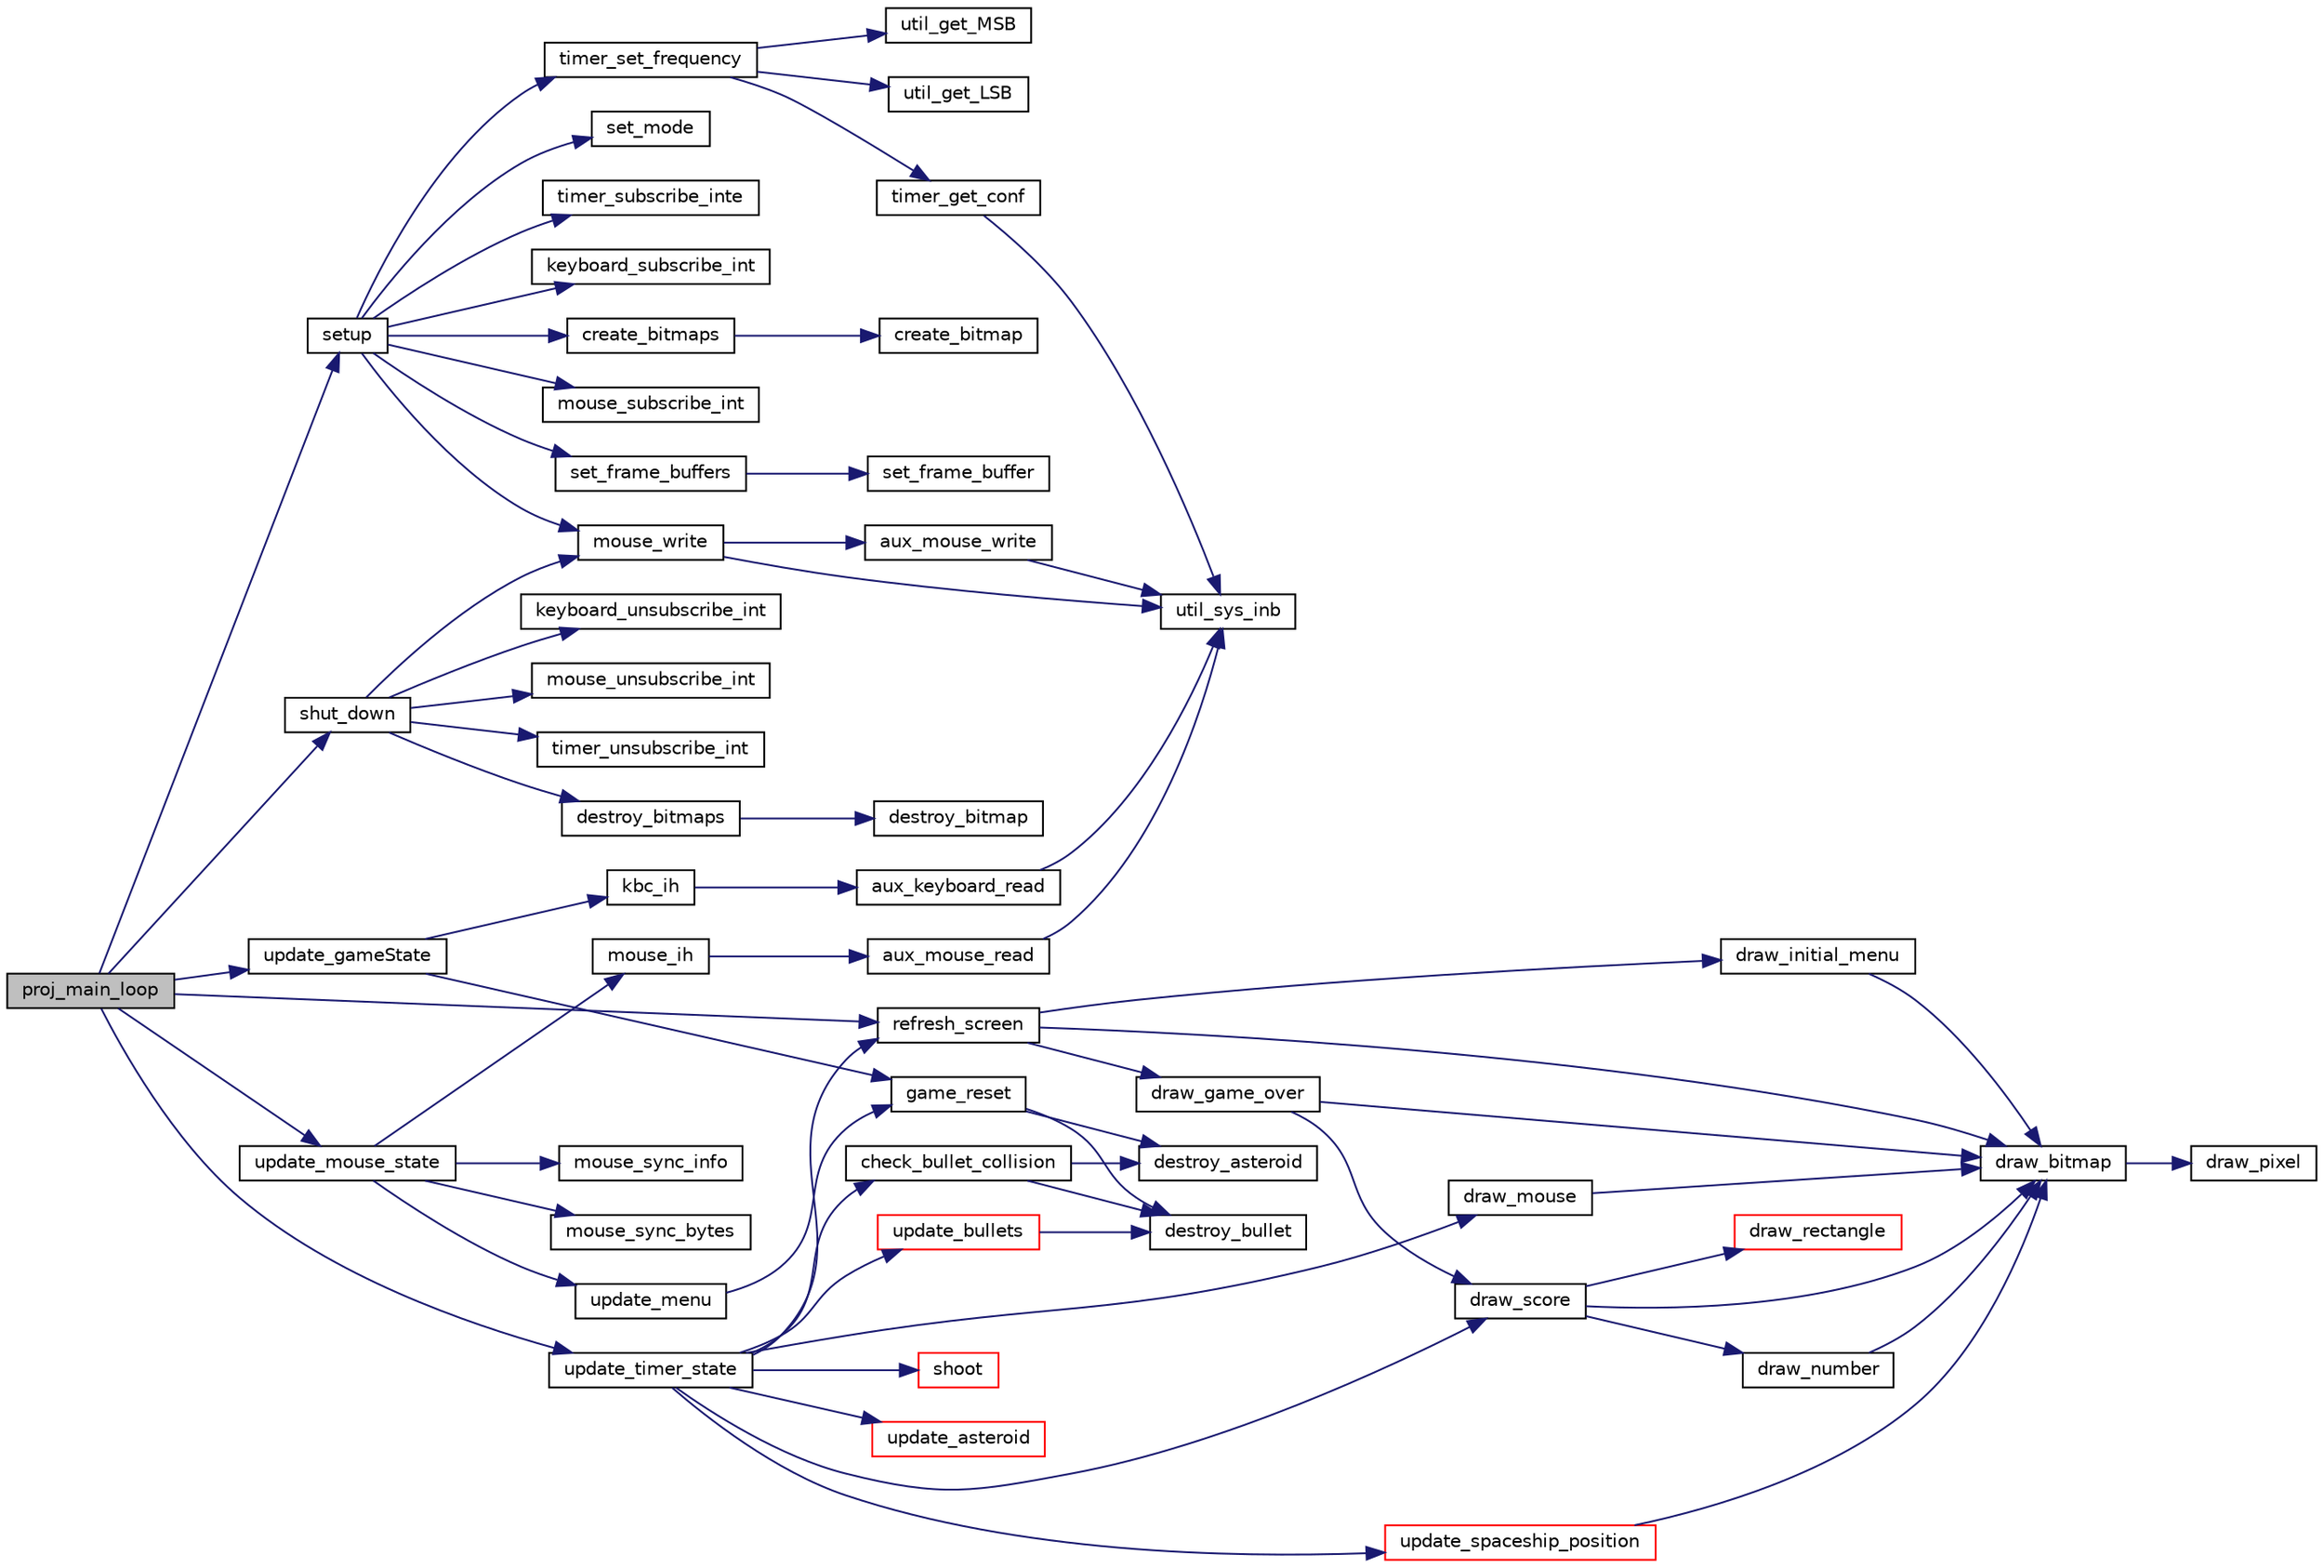 digraph "proj_main_loop"
{
 // LATEX_PDF_SIZE
  edge [fontname="Helvetica",fontsize="10",labelfontname="Helvetica",labelfontsize="10"];
  node [fontname="Helvetica",fontsize="10",shape=record];
  rankdir="LR";
  Node1 [label="proj_main_loop",height=0.2,width=0.4,color="black", fillcolor="grey75", style="filled", fontcolor="black",tooltip=" "];
  Node1 -> Node2 [color="midnightblue",fontsize="10",style="solid",fontname="Helvetica"];
  Node2 [label="refresh_screen",height=0.2,width=0.4,color="black", fillcolor="white", style="filled",URL="$video_8c.html#a09274e99ae82fefc69ea9388bc245b8d",tooltip="Draws a new frame, depending on the current state of the menu."];
  Node2 -> Node3 [color="midnightblue",fontsize="10",style="solid",fontname="Helvetica"];
  Node3 [label="draw_bitmap",height=0.2,width=0.4,color="black", fillcolor="white", style="filled",URL="$video_8c.html#a3597226a5796abf71ed931b4bf88bcc9",tooltip="Draws a sprite in the specified coordinates."];
  Node3 -> Node4 [color="midnightblue",fontsize="10",style="solid",fontname="Helvetica"];
  Node4 [label="draw_pixel",height=0.2,width=0.4,color="black", fillcolor="white", style="filled",URL="$video_8c.html#aa75d96618132cccec2c977ae043d31fe",tooltip="Draws a pixel in the specified coordinates with the specified color."];
  Node2 -> Node5 [color="midnightblue",fontsize="10",style="solid",fontname="Helvetica"];
  Node5 [label="draw_game_over",height=0.2,width=0.4,color="black", fillcolor="white", style="filled",URL="$video_8c.html#aa37e76033505d7f48a87284bd85c48a2",tooltip="Draws the finish menu."];
  Node5 -> Node3 [color="midnightblue",fontsize="10",style="solid",fontname="Helvetica"];
  Node5 -> Node6 [color="midnightblue",fontsize="10",style="solid",fontname="Helvetica"];
  Node6 [label="draw_score",height=0.2,width=0.4,color="black", fillcolor="white", style="filled",URL="$video_8c.html#ad4db50e84100b110372c12cfdb41a3f3",tooltip="Draws the score field in the specified coordinates."];
  Node6 -> Node3 [color="midnightblue",fontsize="10",style="solid",fontname="Helvetica"];
  Node6 -> Node7 [color="midnightblue",fontsize="10",style="solid",fontname="Helvetica"];
  Node7 [label="draw_number",height=0.2,width=0.4,color="black", fillcolor="white", style="filled",URL="$video_8c.html#aea59e5669edc12d0b9ac1dc5a83a9969",tooltip="Draws the number in the specified coordinates."];
  Node7 -> Node3 [color="midnightblue",fontsize="10",style="solid",fontname="Helvetica"];
  Node6 -> Node8 [color="midnightblue",fontsize="10",style="solid",fontname="Helvetica"];
  Node8 [label="draw_rectangle",height=0.2,width=0.4,color="red", fillcolor="white", style="filled",URL="$video_8c.html#a31178cc71e7af0d6045707842517b225",tooltip="Draws a rectangle in the specified coordinates with the specified width, height and color."];
  Node2 -> Node10 [color="midnightblue",fontsize="10",style="solid",fontname="Helvetica"];
  Node10 [label="draw_initial_menu",height=0.2,width=0.4,color="black", fillcolor="white", style="filled",URL="$video_8c.html#a2e293823f22abda1c98f45d8035282d8",tooltip="Draws the initial menu."];
  Node10 -> Node3 [color="midnightblue",fontsize="10",style="solid",fontname="Helvetica"];
  Node1 -> Node11 [color="midnightblue",fontsize="10",style="solid",fontname="Helvetica"];
  Node11 [label="setup",height=0.2,width=0.4,color="black", fillcolor="white", style="filled",URL="$main_8c.html#a099d48038e444c2f3e69904477527798",tooltip=" "];
  Node11 -> Node12 [color="midnightblue",fontsize="10",style="solid",fontname="Helvetica"];
  Node12 [label="create_bitmaps",height=0.2,width=0.4,color="black", fillcolor="white", style="filled",URL="$game_8c.html#addc8a9450a2f61f0c8bc0f4f819b1f52",tooltip="Predefine the sprites used in the game."];
  Node12 -> Node13 [color="midnightblue",fontsize="10",style="solid",fontname="Helvetica"];
  Node13 [label="create_bitmap",height=0.2,width=0.4,color="black", fillcolor="white", style="filled",URL="$bitmap_8c.html#a92a7f9548f96fb0f9191788f1cec9307",tooltip="Creates a bitmap."];
  Node11 -> Node14 [color="midnightblue",fontsize="10",style="solid",fontname="Helvetica"];
  Node14 [label="keyboard_subscribe_int",height=0.2,width=0.4,color="black", fillcolor="white", style="filled",URL="$keyboard_8c.html#aa23b07fa2192ce772fe143de1bc99695",tooltip="Subscribes and enables Keyboard interrupts."];
  Node11 -> Node15 [color="midnightblue",fontsize="10",style="solid",fontname="Helvetica"];
  Node15 [label="mouse_subscribe_int",height=0.2,width=0.4,color="black", fillcolor="white", style="filled",URL="$mouse_8c.html#a08895a8a691590216c1e72bbf1b2d333",tooltip="Subscribes and enables mouse interrupts."];
  Node11 -> Node16 [color="midnightblue",fontsize="10",style="solid",fontname="Helvetica"];
  Node16 [label="mouse_write",height=0.2,width=0.4,color="black", fillcolor="white", style="filled",URL="$mouse_8c.html#a1703c3c5b61eef30d724b15cafd1d75e",tooltip="Writes a command to the mouse."];
  Node16 -> Node17 [color="midnightblue",fontsize="10",style="solid",fontname="Helvetica"];
  Node17 [label="aux_mouse_write",height=0.2,width=0.4,color="black", fillcolor="white", style="filled",URL="$mouse_8c.html#a2de06722549d4a1fbb3ed1f3746d0ef8",tooltip="Writes a command byte to a specified port related to mouse input."];
  Node17 -> Node18 [color="midnightblue",fontsize="10",style="solid",fontname="Helvetica"];
  Node18 [label="util_sys_inb",height=0.2,width=0.4,color="black", fillcolor="white", style="filled",URL="$utils_8c.html#a79a031a8611f5b2d6afa4158e92b0fb4",tooltip=" "];
  Node16 -> Node18 [color="midnightblue",fontsize="10",style="solid",fontname="Helvetica"];
  Node11 -> Node19 [color="midnightblue",fontsize="10",style="solid",fontname="Helvetica"];
  Node19 [label="set_frame_buffers",height=0.2,width=0.4,color="black", fillcolor="white", style="filled",URL="$video_8c.html#a3ad9f04212e7602618a0dd7ad4afbd4e",tooltip="Prepares the frame buffers, using a single buffer or a double buffer."];
  Node19 -> Node20 [color="midnightblue",fontsize="10",style="solid",fontname="Helvetica"];
  Node20 [label="set_frame_buffer",height=0.2,width=0.4,color="black", fillcolor="white", style="filled",URL="$video_8c.html#a55bb0148c696baca125c2c03bd585ae5",tooltip="Sets the frame buffer to the one specified in the argument."];
  Node11 -> Node21 [color="midnightblue",fontsize="10",style="solid",fontname="Helvetica"];
  Node21 [label="set_mode",height=0.2,width=0.4,color="black", fillcolor="white", style="filled",URL="$video_8c.html#ada3e20ea63a4f7e572c329f56f8dda44",tooltip="Sets the graphic mode to the one specified in the argument."];
  Node11 -> Node22 [color="midnightblue",fontsize="10",style="solid",fontname="Helvetica"];
  Node22 [label="timer_set_frequency",height=0.2,width=0.4,color="black", fillcolor="white", style="filled",URL="$timer_8c.html#af2c04fa8e97ffa748fd3f612886a92a7",tooltip="Sets the frequency of the timer."];
  Node22 -> Node23 [color="midnightblue",fontsize="10",style="solid",fontname="Helvetica"];
  Node23 [label="timer_get_conf",height=0.2,width=0.4,color="black", fillcolor="white", style="filled",URL="$timer_8c.html#a703c60b40c8c49607d6ecb6fef82d27a",tooltip="Gets the configuration of the timer."];
  Node23 -> Node18 [color="midnightblue",fontsize="10",style="solid",fontname="Helvetica"];
  Node22 -> Node24 [color="midnightblue",fontsize="10",style="solid",fontname="Helvetica"];
  Node24 [label="util_get_LSB",height=0.2,width=0.4,color="black", fillcolor="white", style="filled",URL="$utils_8c.html#a81621440b3d65680979425e39aa8c789",tooltip=" "];
  Node22 -> Node25 [color="midnightblue",fontsize="10",style="solid",fontname="Helvetica"];
  Node25 [label="util_get_MSB",height=0.2,width=0.4,color="black", fillcolor="white", style="filled",URL="$utils_8c.html#a6a880076cd2ec468834438b6e0c58836",tooltip=" "];
  Node11 -> Node26 [color="midnightblue",fontsize="10",style="solid",fontname="Helvetica"];
  Node26 [label="timer_subscribe_inte",height=0.2,width=0.4,color="black", fillcolor="white", style="filled",URL="$timer_8c.html#ad5933b04569bc9d2833f4706e3fea541",tooltip="Subscribes the timer interrupts, using sys_irqsetpolicy."];
  Node1 -> Node27 [color="midnightblue",fontsize="10",style="solid",fontname="Helvetica"];
  Node27 [label="shut_down",height=0.2,width=0.4,color="black", fillcolor="white", style="filled",URL="$main_8c.html#aaf4aa1a3f576a119548e3a778b3dc92e",tooltip=" "];
  Node27 -> Node28 [color="midnightblue",fontsize="10",style="solid",fontname="Helvetica"];
  Node28 [label="destroy_bitmaps",height=0.2,width=0.4,color="black", fillcolor="white", style="filled",URL="$game_8c.html#afc4aef311af2a6a00f278d8072328692",tooltip="Destroys the sprites used in the game."];
  Node28 -> Node29 [color="midnightblue",fontsize="10",style="solid",fontname="Helvetica"];
  Node29 [label="destroy_bitmap",height=0.2,width=0.4,color="black", fillcolor="white", style="filled",URL="$bitmap_8c.html#a8b664e88d6056e4004d8c9a9aa048973",tooltip="Destroys a bitmap."];
  Node27 -> Node30 [color="midnightblue",fontsize="10",style="solid",fontname="Helvetica"];
  Node30 [label="keyboard_unsubscribe_int",height=0.2,width=0.4,color="black", fillcolor="white", style="filled",URL="$keyboard_8c.html#a32cc4de66854f8a7bd909e7aa8b901ed",tooltip="Unsubscribes Keyboard interrupts."];
  Node27 -> Node31 [color="midnightblue",fontsize="10",style="solid",fontname="Helvetica"];
  Node31 [label="mouse_unsubscribe_int",height=0.2,width=0.4,color="black", fillcolor="white", style="filled",URL="$mouse_8c.html#a3ecf823d80520009ae5e0d76ae40a3c3",tooltip="Unsubscribes mouse interrupts."];
  Node27 -> Node16 [color="midnightblue",fontsize="10",style="solid",fontname="Helvetica"];
  Node27 -> Node32 [color="midnightblue",fontsize="10",style="solid",fontname="Helvetica"];
  Node32 [label="timer_unsubscribe_int",height=0.2,width=0.4,color="black", fillcolor="white", style="filled",URL="$timer_8c.html#afabd21de449be154dd65d5fdb2d8045d",tooltip="Unsubscribes the timer interrupts, using sys_irqrmpolicy."];
  Node1 -> Node33 [color="midnightblue",fontsize="10",style="solid",fontname="Helvetica"];
  Node33 [label="update_gameState",height=0.2,width=0.4,color="black", fillcolor="white", style="filled",URL="$game_8c.html#a8752fe09dfb8f14e87756d9cefa5467d",tooltip="Actions to perform whenever a keyboard interrupt occurs."];
  Node33 -> Node34 [color="midnightblue",fontsize="10",style="solid",fontname="Helvetica"];
  Node34 [label="game_reset",height=0.2,width=0.4,color="black", fillcolor="white", style="filled",URL="$game_8c.html#a1a5640b92afc268e7635f2b57ad1172a",tooltip="Resets the game attributes, like the score, the spaceship position, etc."];
  Node34 -> Node35 [color="midnightblue",fontsize="10",style="solid",fontname="Helvetica"];
  Node35 [label="destroy_asteroid",height=0.2,width=0.4,color="black", fillcolor="white", style="filled",URL="$asteroid_8c.html#a6be86d5630fa1cf9a2a682a5e351a5b2",tooltip="Destroys the asteroid."];
  Node34 -> Node36 [color="midnightblue",fontsize="10",style="solid",fontname="Helvetica"];
  Node36 [label="destroy_bullet",height=0.2,width=0.4,color="black", fillcolor="white", style="filled",URL="$group__bullet.html#ga45449723feed27f8b5f902bcba3b6465",tooltip="Destroys the bullet."];
  Node33 -> Node37 [color="midnightblue",fontsize="10",style="solid",fontname="Helvetica"];
  Node37 [label="kbc_ih",height=0.2,width=0.4,color="black", fillcolor="white", style="filled",URL="$keyboard_8c.html#aea970a154161a35f6894898a092ed70a",tooltip="Keyboard interrupt handler."];
  Node37 -> Node38 [color="midnightblue",fontsize="10",style="solid",fontname="Helvetica"];
  Node38 [label="aux_keyboard_read",height=0.2,width=0.4,color="black", fillcolor="white", style="filled",URL="$keyboard_8c.html#a8dbcd66b0e7cbac6b890b2b993102f38",tooltip="Reads a byte from a specified port."];
  Node38 -> Node18 [color="midnightblue",fontsize="10",style="solid",fontname="Helvetica"];
  Node1 -> Node39 [color="midnightblue",fontsize="10",style="solid",fontname="Helvetica"];
  Node39 [label="update_mouse_state",height=0.2,width=0.4,color="black", fillcolor="white", style="filled",URL="$game_8c.html#aa577e78e2462033d486b5d8fa64c7bec",tooltip="Actions to perform whenever a mouse interrupt occurs."];
  Node39 -> Node40 [color="midnightblue",fontsize="10",style="solid",fontname="Helvetica"];
  Node40 [label="mouse_ih",height=0.2,width=0.4,color="black", fillcolor="white", style="filled",URL="$mouse_8c.html#a210374b50462acdedab00df64d5cea3c",tooltip="Mouse interrupt handler."];
  Node40 -> Node41 [color="midnightblue",fontsize="10",style="solid",fontname="Helvetica"];
  Node41 [label="aux_mouse_read",height=0.2,width=0.4,color="black", fillcolor="white", style="filled",URL="$mouse_8c.html#ab0e507f0d249dfe170378cb97c7f003c",tooltip="Reads a byte from a specified port related to mouse input."];
  Node41 -> Node18 [color="midnightblue",fontsize="10",style="solid",fontname="Helvetica"];
  Node39 -> Node42 [color="midnightblue",fontsize="10",style="solid",fontname="Helvetica"];
  Node42 [label="mouse_sync_bytes",height=0.2,width=0.4,color="black", fillcolor="white", style="filled",URL="$mouse_8c.html#a8d6ee7592c47e8f3830a140c1c36587d",tooltip="Sync bytes related to the mouse."];
  Node39 -> Node43 [color="midnightblue",fontsize="10",style="solid",fontname="Helvetica"];
  Node43 [label="mouse_sync_info",height=0.2,width=0.4,color="black", fillcolor="white", style="filled",URL="$mouse_8c.html#aa832040dd305ba3a8401cc3a4e6a4cc4",tooltip="Sync mouse-related information."];
  Node39 -> Node44 [color="midnightblue",fontsize="10",style="solid",fontname="Helvetica"];
  Node44 [label="update_menu",height=0.2,width=0.4,color="black", fillcolor="white", style="filled",URL="$game_8c.html#a04a6d2a31e79c09343524b363d57fe7a",tooltip="Updates the state of the menu."];
  Node44 -> Node34 [color="midnightblue",fontsize="10",style="solid",fontname="Helvetica"];
  Node1 -> Node45 [color="midnightblue",fontsize="10",style="solid",fontname="Helvetica"];
  Node45 [label="update_timer_state",height=0.2,width=0.4,color="black", fillcolor="white", style="filled",URL="$game_8c.html#a2e7983abedd3fae94a24b4775a97210f",tooltip="Actions to perform whenever a timer interrupt occurs."];
  Node45 -> Node46 [color="midnightblue",fontsize="10",style="solid",fontname="Helvetica"];
  Node46 [label="check_bullet_collision",height=0.2,width=0.4,color="black", fillcolor="white", style="filled",URL="$group__bullet.html#ga382a297cb513f604c8454b568483bbcf",tooltip="Checks if the bullet collides with a asteroid."];
  Node46 -> Node35 [color="midnightblue",fontsize="10",style="solid",fontname="Helvetica"];
  Node46 -> Node36 [color="midnightblue",fontsize="10",style="solid",fontname="Helvetica"];
  Node45 -> Node47 [color="midnightblue",fontsize="10",style="solid",fontname="Helvetica"];
  Node47 [label="draw_mouse",height=0.2,width=0.4,color="black", fillcolor="white", style="filled",URL="$video_8c.html#a42f4903ab89aff9e3ee0206c52cf710a",tooltip="Draws the mouse."];
  Node47 -> Node3 [color="midnightblue",fontsize="10",style="solid",fontname="Helvetica"];
  Node45 -> Node6 [color="midnightblue",fontsize="10",style="solid",fontname="Helvetica"];
  Node45 -> Node2 [color="midnightblue",fontsize="10",style="solid",fontname="Helvetica"];
  Node45 -> Node48 [color="midnightblue",fontsize="10",style="solid",fontname="Helvetica"];
  Node48 [label="shoot",height=0.2,width=0.4,color="red", fillcolor="white", style="filled",URL="$group__bullet.html#ga11e11a24b8eea7952c31294bbfd74435",tooltip="Shoots a bullet, creating it and adding it to the array of bullets."];
  Node45 -> Node51 [color="midnightblue",fontsize="10",style="solid",fontname="Helvetica"];
  Node51 [label="update_asteroid",height=0.2,width=0.4,color="red", fillcolor="white", style="filled",URL="$asteroid_8c.html#a241a81e4363c0ed96a55ddf9ca0b1640",tooltip="Updates the asteroids."];
  Node45 -> Node54 [color="midnightblue",fontsize="10",style="solid",fontname="Helvetica"];
  Node54 [label="update_bullets",height=0.2,width=0.4,color="red", fillcolor="white", style="filled",URL="$group__bullet.html#gafaf27910ed3e0f09abba76c775399d97",tooltip="Updates the bullet."];
  Node54 -> Node36 [color="midnightblue",fontsize="10",style="solid",fontname="Helvetica"];
  Node45 -> Node56 [color="midnightblue",fontsize="10",style="solid",fontname="Helvetica"];
  Node56 [label="update_spaceship_position",height=0.2,width=0.4,color="red", fillcolor="white", style="filled",URL="$space_ship_8c.html#a2bd9208cb0ad654d30a9a0e05bf16f26",tooltip="Periodically updates the spaceship according to the keyboard input, draws it and checks for collision..."];
  Node56 -> Node3 [color="midnightblue",fontsize="10",style="solid",fontname="Helvetica"];
}
